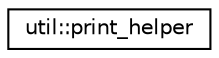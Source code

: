 digraph "Graphical Class Hierarchy"
{
 // LATEX_PDF_SIZE
  edge [fontname="Helvetica",fontsize="10",labelfontname="Helvetica",labelfontsize="10"];
  node [fontname="Helvetica",fontsize="10",shape=record];
  rankdir="LR";
  Node0 [label="util::print_helper",height=0.2,width=0.4,color="black", fillcolor="white", style="filled",URL="$classutil_1_1print__helper.html",tooltip="Helper class for managing print redirection."];
}

